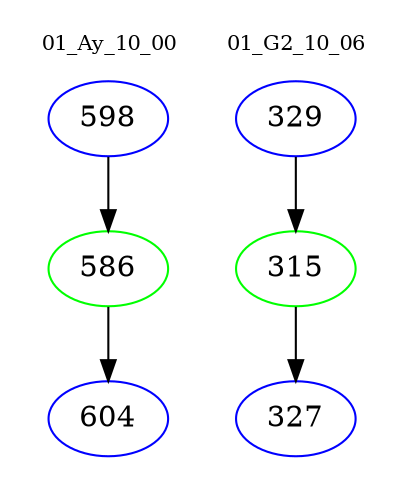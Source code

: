 digraph{
subgraph cluster_0 {
color = white
label = "01_Ay_10_00";
fontsize=10;
T0_598 [label="598", color="blue"]
T0_598 -> T0_586 [color="black"]
T0_586 [label="586", color="green"]
T0_586 -> T0_604 [color="black"]
T0_604 [label="604", color="blue"]
}
subgraph cluster_1 {
color = white
label = "01_G2_10_06";
fontsize=10;
T1_329 [label="329", color="blue"]
T1_329 -> T1_315 [color="black"]
T1_315 [label="315", color="green"]
T1_315 -> T1_327 [color="black"]
T1_327 [label="327", color="blue"]
}
}
